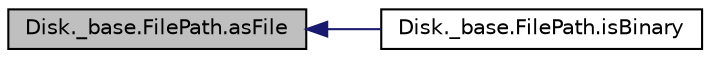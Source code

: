 digraph "Disk._base.FilePath.asFile"
{
 // INTERACTIVE_SVG=YES
  bgcolor="transparent";
  edge [fontname="Helvetica",fontsize="10",labelfontname="Helvetica",labelfontsize="10"];
  node [fontname="Helvetica",fontsize="10",shape=record];
  rankdir="LR";
  Node1 [label="Disk._base.FilePath.asFile",height=0.2,width=0.4,color="black", fillcolor="grey75", style="filled" fontcolor="black"];
  Node1 -> Node2 [dir="back",color="midnightblue",fontsize="10",style="solid",fontname="Helvetica"];
  Node2 [label="Disk._base.FilePath.isBinary",height=0.2,width=0.4,color="black",URL="$class_disk_1_1__base_1_1_file_path.html#afe33fad184bf576b73ec8ac07149965f",tooltip="http://stackoverflow.com/questions/898669/how-can-i-detect-if-a-file-is-binary-non-text-in-python"];
}
